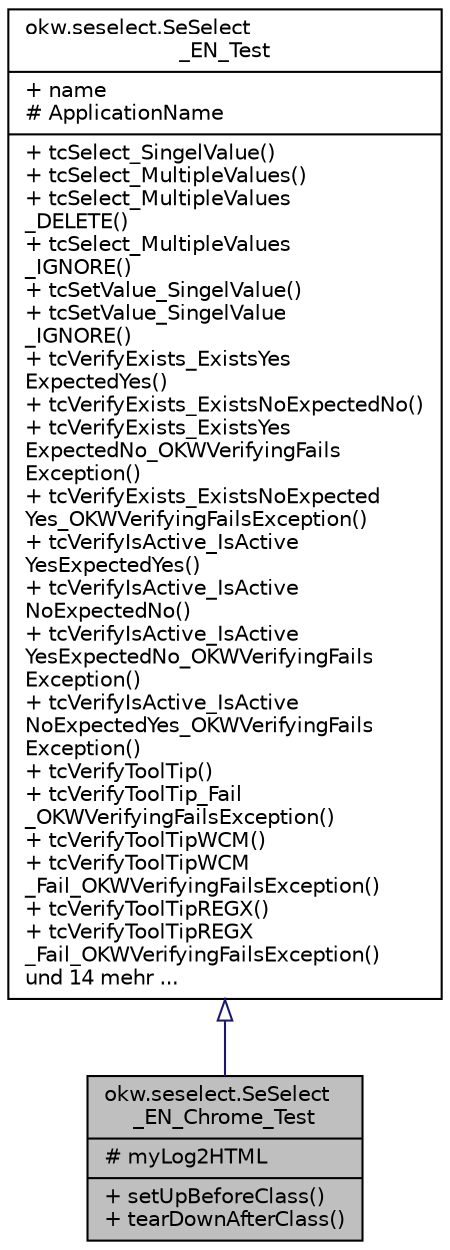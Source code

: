 digraph "okw.seselect.SeSelect_EN_Chrome_Test"
{
 // INTERACTIVE_SVG=YES
 // LATEX_PDF_SIZE
  edge [fontname="Helvetica",fontsize="10",labelfontname="Helvetica",labelfontsize="10"];
  node [fontname="Helvetica",fontsize="10",shape=record];
  Node1 [label="{okw.seselect.SeSelect\l_EN_Chrome_Test\n|# myLog2HTML\l|+ setUpBeforeClass()\l+ tearDownAfterClass()\l}",height=0.2,width=0.4,color="black", fillcolor="grey75", style="filled", fontcolor="black",tooltip=" "];
  Node2 -> Node1 [dir="back",color="midnightblue",fontsize="10",style="solid",arrowtail="onormal",fontname="Helvetica"];
  Node2 [label="{okw.seselect.SeSelect\l_EN_Test\n|+ name\l# ApplicationName\l|+ tcSelect_SingelValue()\l+ tcSelect_MultipleValues()\l+ tcSelect_MultipleValues\l_DELETE()\l+ tcSelect_MultipleValues\l_IGNORE()\l+ tcSetValue_SingelValue()\l+ tcSetValue_SingelValue\l_IGNORE()\l+ tcVerifyExists_ExistsYes\lExpectedYes()\l+ tcVerifyExists_ExistsNoExpectedNo()\l+ tcVerifyExists_ExistsYes\lExpectedNo_OKWVerifyingFails\lException()\l+ tcVerifyExists_ExistsNoExpected\lYes_OKWVerifyingFailsException()\l+ tcVerifyIsActive_IsActive\lYesExpectedYes()\l+ tcVerifyIsActive_IsActive\lNoExpectedNo()\l+ tcVerifyIsActive_IsActive\lYesExpectedNo_OKWVerifyingFails\lException()\l+ tcVerifyIsActive_IsActive\lNoExpectedYes_OKWVerifyingFails\lException()\l+ tcVerifyToolTip()\l+ tcVerifyToolTip_Fail\l_OKWVerifyingFailsException()\l+ tcVerifyToolTipWCM()\l+ tcVerifyToolTipWCM\l_Fail_OKWVerifyingFailsException()\l+ tcVerifyToolTipREGX()\l+ tcVerifyToolTipREGX\l_Fail_OKWVerifyingFailsException()\lund 14 mehr ...\l}",height=0.2,width=0.4,color="black", fillcolor="white", style="filled",URL="$classokw_1_1seselect_1_1_se_select___e_n___test.html",tooltip=" "];
}
